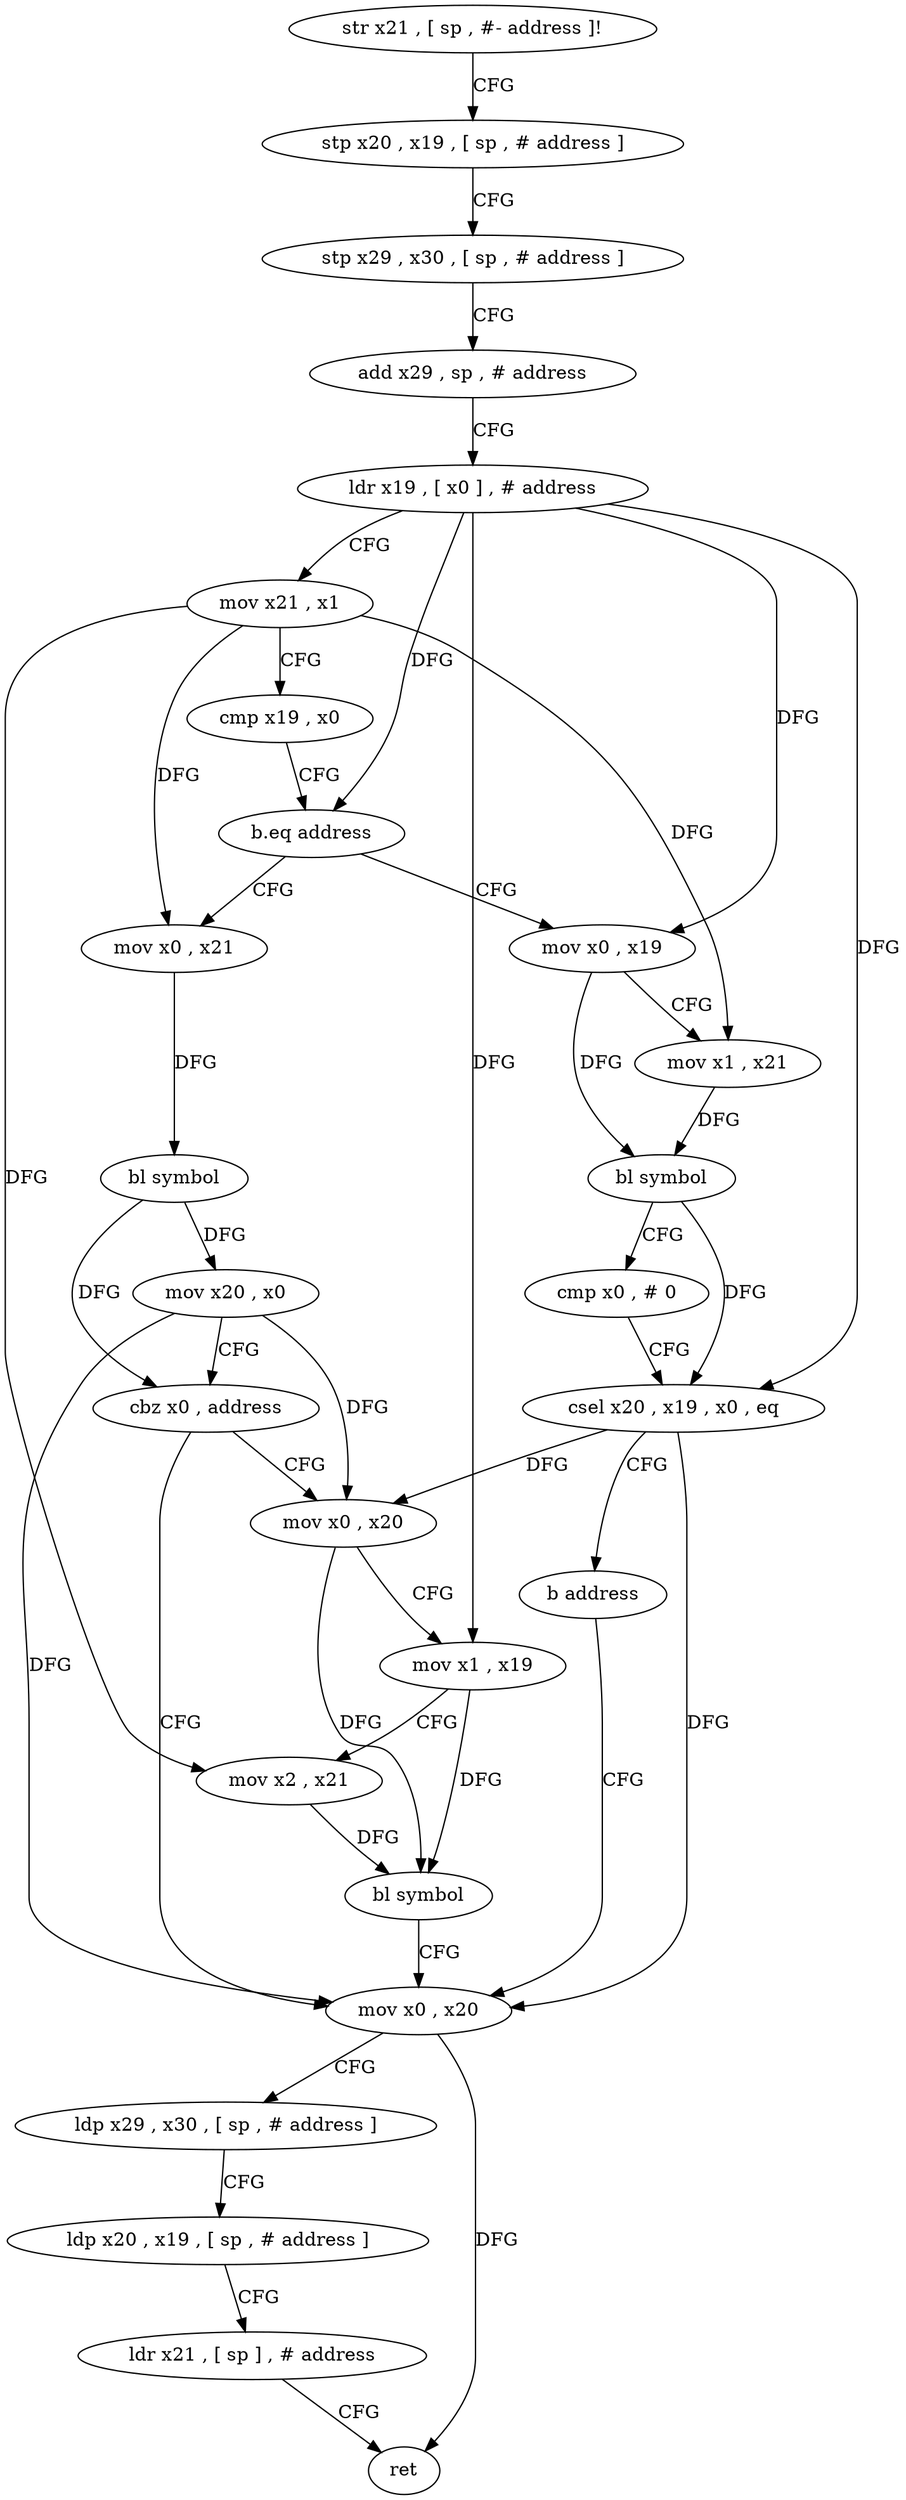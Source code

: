 digraph "func" {
"4229828" [label = "str x21 , [ sp , #- address ]!" ]
"4229832" [label = "stp x20 , x19 , [ sp , # address ]" ]
"4229836" [label = "stp x29 , x30 , [ sp , # address ]" ]
"4229840" [label = "add x29 , sp , # address" ]
"4229844" [label = "ldr x19 , [ x0 ] , # address" ]
"4229848" [label = "mov x21 , x1" ]
"4229852" [label = "cmp x19 , x0" ]
"4229856" [label = "b.eq address" ]
"4229884" [label = "mov x0 , x21" ]
"4229860" [label = "mov x0 , x19" ]
"4229888" [label = "bl symbol" ]
"4229892" [label = "mov x20 , x0" ]
"4229896" [label = "cbz x0 , address" ]
"4229916" [label = "mov x0 , x20" ]
"4229900" [label = "mov x0 , x20" ]
"4229864" [label = "mov x1 , x21" ]
"4229868" [label = "bl symbol" ]
"4229872" [label = "cmp x0 , # 0" ]
"4229876" [label = "csel x20 , x19 , x0 , eq" ]
"4229880" [label = "b address" ]
"4229920" [label = "ldp x29 , x30 , [ sp , # address ]" ]
"4229924" [label = "ldp x20 , x19 , [ sp , # address ]" ]
"4229928" [label = "ldr x21 , [ sp ] , # address" ]
"4229932" [label = "ret" ]
"4229904" [label = "mov x1 , x19" ]
"4229908" [label = "mov x2 , x21" ]
"4229912" [label = "bl symbol" ]
"4229828" -> "4229832" [ label = "CFG" ]
"4229832" -> "4229836" [ label = "CFG" ]
"4229836" -> "4229840" [ label = "CFG" ]
"4229840" -> "4229844" [ label = "CFG" ]
"4229844" -> "4229848" [ label = "CFG" ]
"4229844" -> "4229856" [ label = "DFG" ]
"4229844" -> "4229860" [ label = "DFG" ]
"4229844" -> "4229904" [ label = "DFG" ]
"4229844" -> "4229876" [ label = "DFG" ]
"4229848" -> "4229852" [ label = "CFG" ]
"4229848" -> "4229884" [ label = "DFG" ]
"4229848" -> "4229864" [ label = "DFG" ]
"4229848" -> "4229908" [ label = "DFG" ]
"4229852" -> "4229856" [ label = "CFG" ]
"4229856" -> "4229884" [ label = "CFG" ]
"4229856" -> "4229860" [ label = "CFG" ]
"4229884" -> "4229888" [ label = "DFG" ]
"4229860" -> "4229864" [ label = "CFG" ]
"4229860" -> "4229868" [ label = "DFG" ]
"4229888" -> "4229892" [ label = "DFG" ]
"4229888" -> "4229896" [ label = "DFG" ]
"4229892" -> "4229896" [ label = "CFG" ]
"4229892" -> "4229916" [ label = "DFG" ]
"4229892" -> "4229900" [ label = "DFG" ]
"4229896" -> "4229916" [ label = "CFG" ]
"4229896" -> "4229900" [ label = "CFG" ]
"4229916" -> "4229920" [ label = "CFG" ]
"4229916" -> "4229932" [ label = "DFG" ]
"4229900" -> "4229904" [ label = "CFG" ]
"4229900" -> "4229912" [ label = "DFG" ]
"4229864" -> "4229868" [ label = "DFG" ]
"4229868" -> "4229872" [ label = "CFG" ]
"4229868" -> "4229876" [ label = "DFG" ]
"4229872" -> "4229876" [ label = "CFG" ]
"4229876" -> "4229880" [ label = "CFG" ]
"4229876" -> "4229916" [ label = "DFG" ]
"4229876" -> "4229900" [ label = "DFG" ]
"4229880" -> "4229916" [ label = "CFG" ]
"4229920" -> "4229924" [ label = "CFG" ]
"4229924" -> "4229928" [ label = "CFG" ]
"4229928" -> "4229932" [ label = "CFG" ]
"4229904" -> "4229908" [ label = "CFG" ]
"4229904" -> "4229912" [ label = "DFG" ]
"4229908" -> "4229912" [ label = "DFG" ]
"4229912" -> "4229916" [ label = "CFG" ]
}

